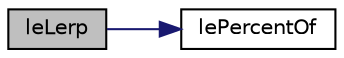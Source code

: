 digraph "leLerp"
{
 // LATEX_PDF_SIZE
  edge [fontname="Helvetica",fontsize="10",labelfontname="Helvetica",labelfontsize="10"];
  node [fontname="Helvetica",fontsize="10",shape=record];
  rankdir="LR";
  Node1 [label="leLerp",height=0.2,width=0.4,color="black", fillcolor="grey75", style="filled", fontcolor="black",tooltip=" "];
  Node1 -> Node2 [color="midnightblue",fontsize="10",style="solid",fontname="Helvetica"];
  Node2 [label="lePercentOf",height=0.2,width=0.4,color="black", fillcolor="white", style="filled",URL="$legato__math_8c.html#ae238ed9879981ecead3774ac347b1e38",tooltip=" "];
}
